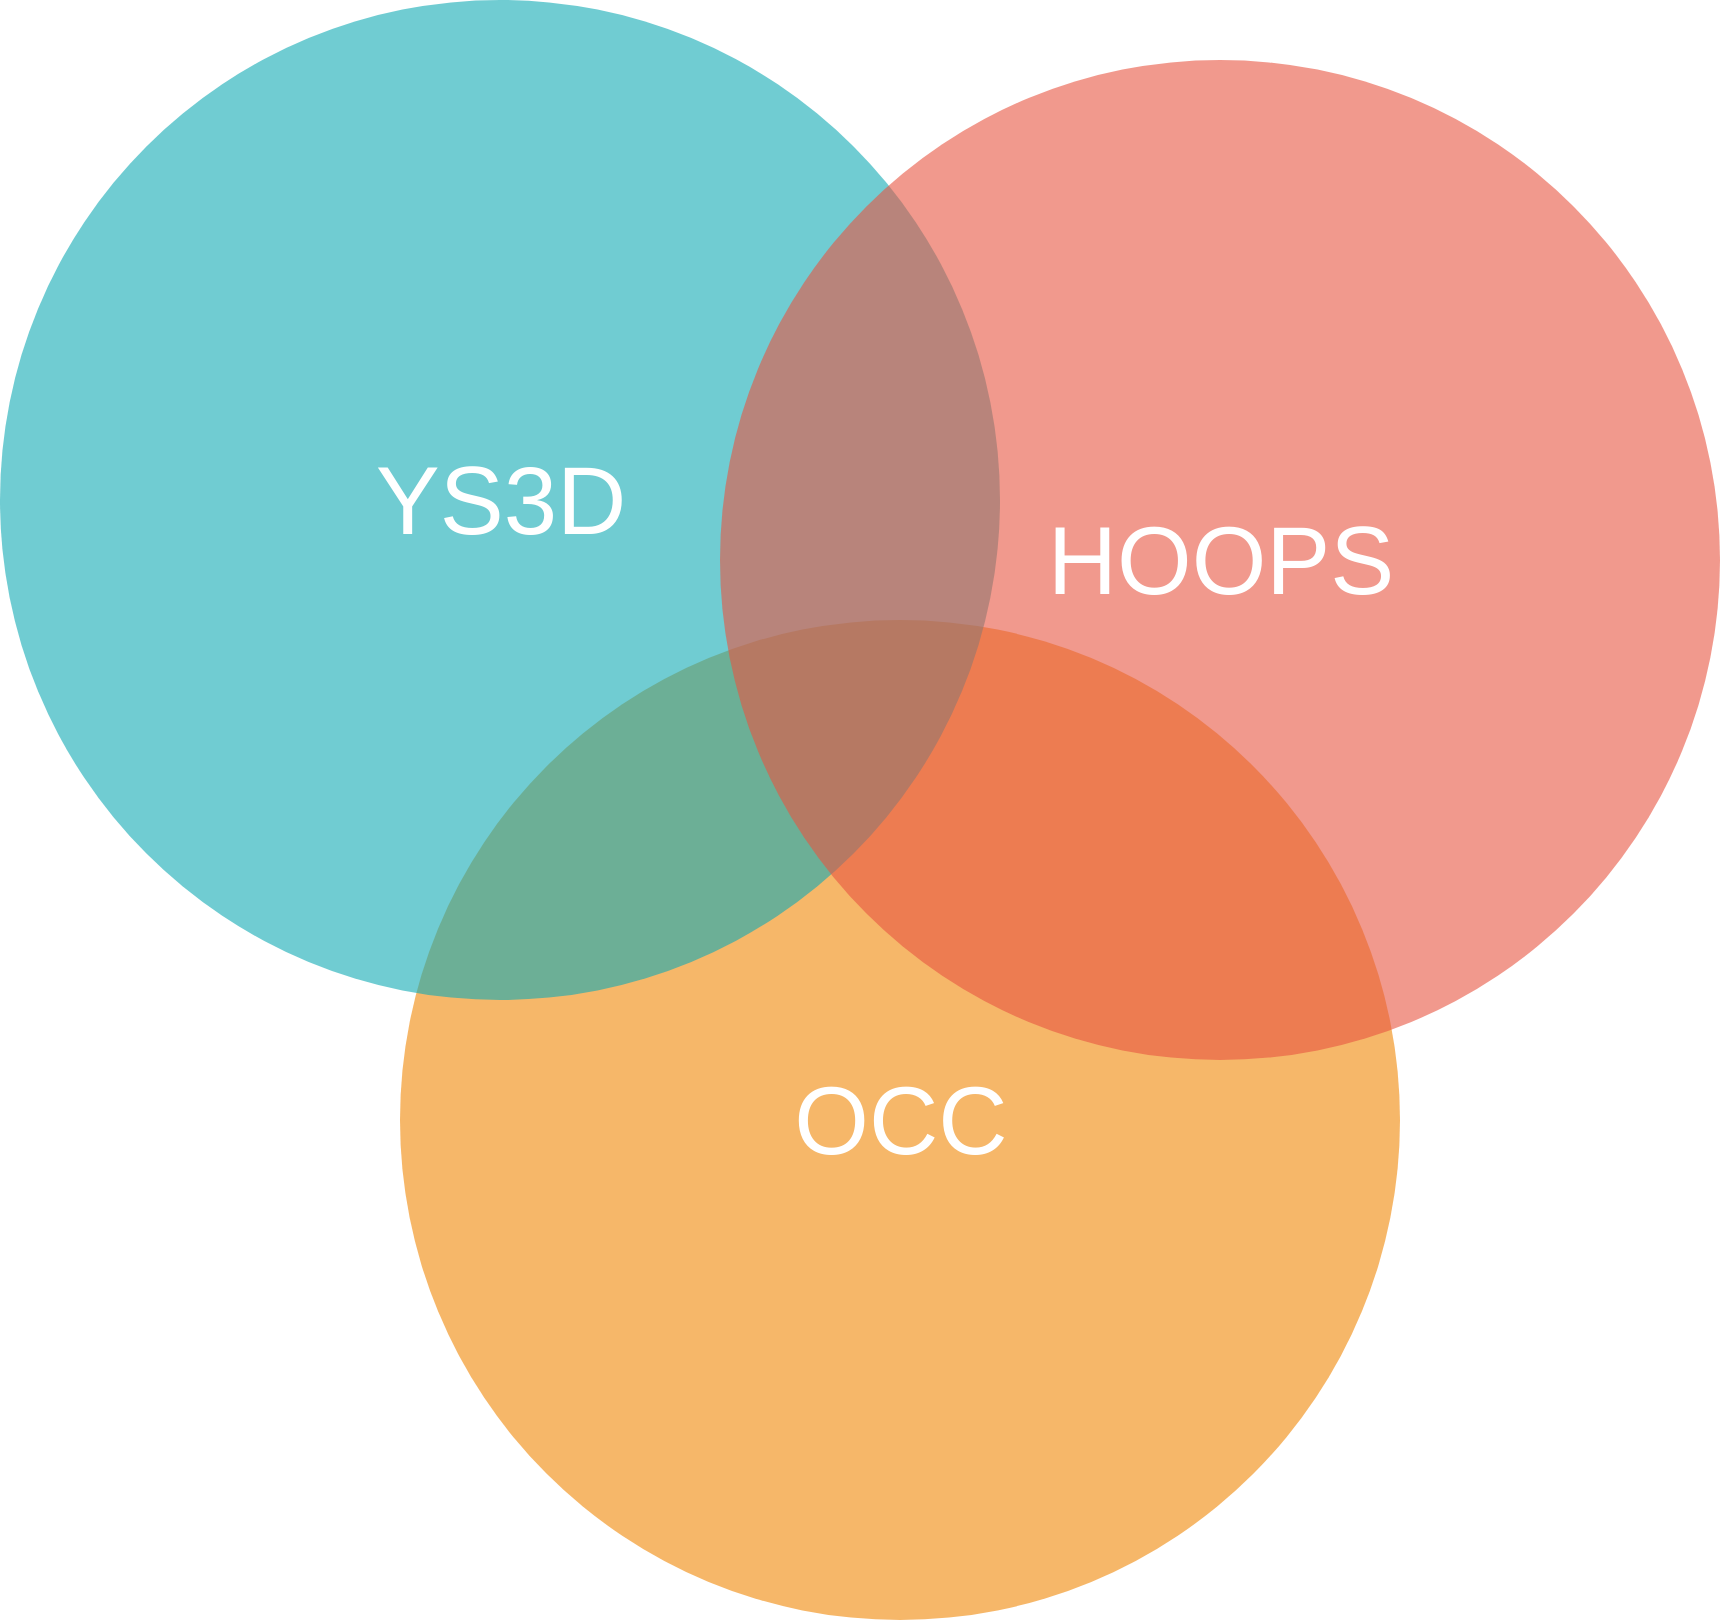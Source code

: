 <mxfile version="27.0.6">
  <diagram id="3228e29e-7158-1315-38df-8450db1d8a1d" name="Page-1">
    <mxGraphModel dx="1150" dy="1733" grid="1" gridSize="10" guides="1" tooltips="1" connect="1" arrows="1" fold="1" page="1" pageScale="1" pageWidth="1169" pageHeight="827" background="none" math="0" shadow="0">
      <root>
        <mxCell id="0" />
        <mxCell id="1" parent="0" />
        <mxCell id="21531" value="&lt;font style=&quot;font-size: 48px;&quot;&gt;OCC&lt;/font&gt;" style="ellipse;fillColor=#F08705;opacity=60;strokeColor=none;html=1;fontColor=#FFFFFF;" parent="1" vertex="1">
          <mxGeometry x="240" y="280" width="500" height="500" as="geometry" />
        </mxCell>
        <mxCell id="21532" value="&lt;font style=&quot;font-size: 48px;&quot;&gt;YS3D&lt;/font&gt;" style="ellipse;fillColor=#12AAB5;opacity=60;strokeColor=none;html=1;fontColor=#FFFFFF;" parent="1" vertex="1">
          <mxGeometry x="40" y="-30" width="500" height="500" as="geometry" />
        </mxCell>
        <mxCell id="21533" value="&lt;font style=&quot;font-size: 48px;&quot;&gt;HOOPS&lt;/font&gt;" style="ellipse;fillColor=#e85642;opacity=60;strokeColor=none;html=1;fontColor=#FFFFFF;" parent="1" vertex="1">
          <mxGeometry x="400" width="500" height="500" as="geometry" />
        </mxCell>
      </root>
    </mxGraphModel>
  </diagram>
</mxfile>
